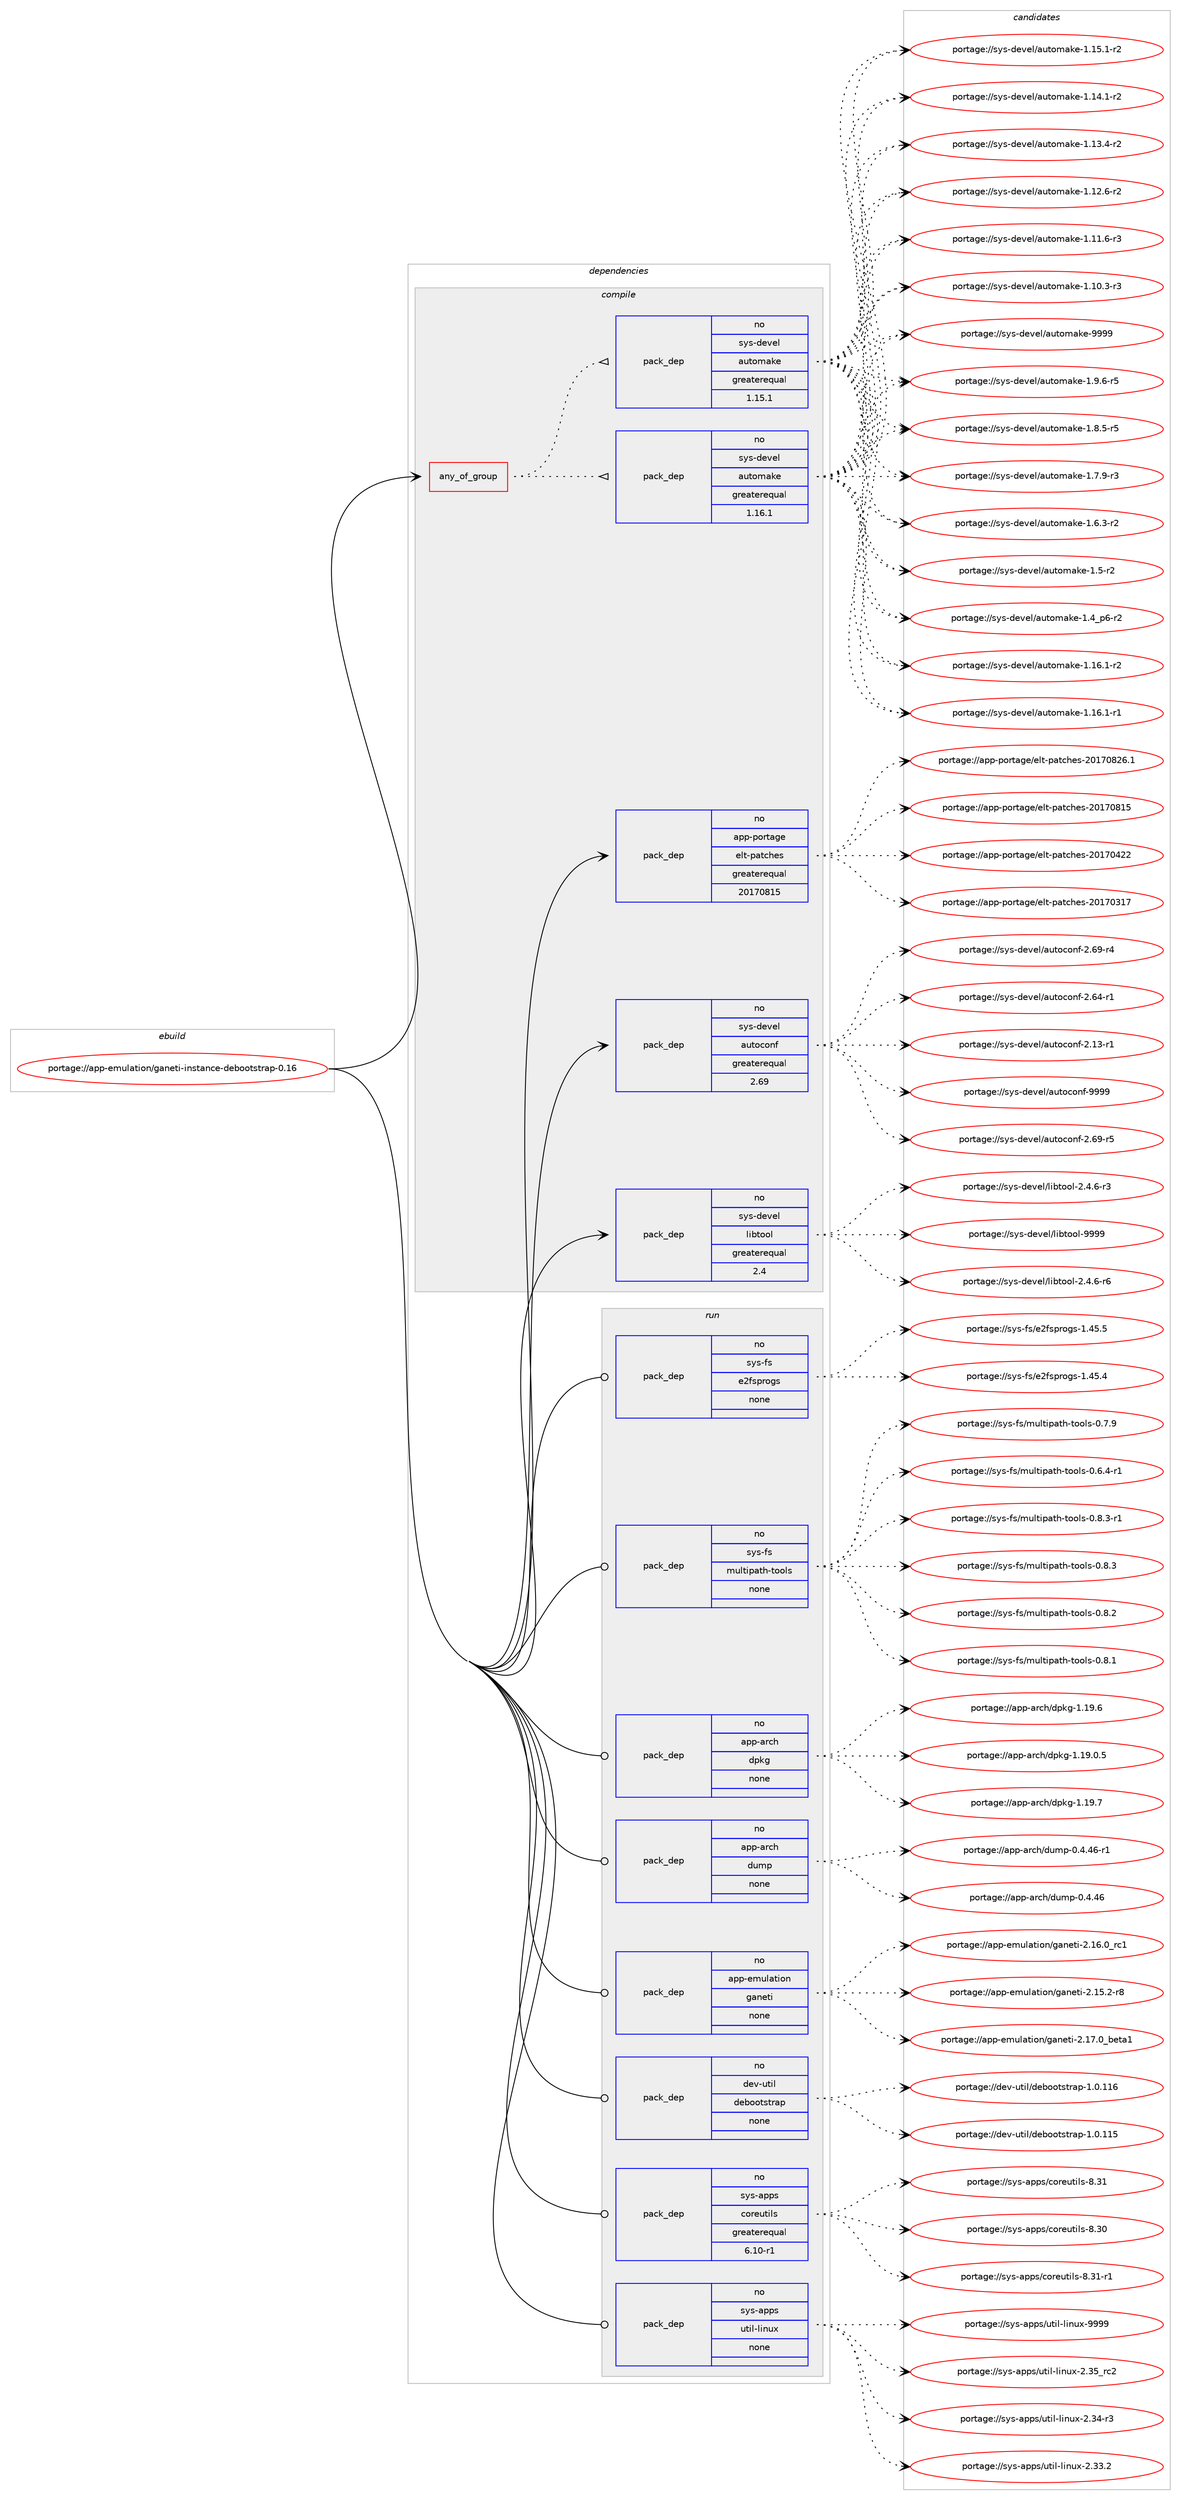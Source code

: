 digraph prolog {

# *************
# Graph options
# *************

newrank=true;
concentrate=true;
compound=true;
graph [rankdir=LR,fontname=Helvetica,fontsize=10,ranksep=1.5];#, ranksep=2.5, nodesep=0.2];
edge  [arrowhead=vee];
node  [fontname=Helvetica,fontsize=10];

# **********
# The ebuild
# **********

subgraph cluster_leftcol {
color=gray;
label=<<i>ebuild</i>>;
id [label="portage://app-emulation/ganeti-instance-debootstrap-0.16", color=red, width=4, href="../app-emulation/ganeti-instance-debootstrap-0.16.svg"];
}

# ****************
# The dependencies
# ****************

subgraph cluster_midcol {
color=gray;
label=<<i>dependencies</i>>;
subgraph cluster_compile {
fillcolor="#eeeeee";
style=filled;
label=<<i>compile</i>>;
subgraph any8109 {
dependency629936 [label=<<TABLE BORDER="0" CELLBORDER="1" CELLSPACING="0" CELLPADDING="4"><TR><TD CELLPADDING="10">any_of_group</TD></TR></TABLE>>, shape=none, color=red];subgraph pack473127 {
dependency629937 [label=<<TABLE BORDER="0" CELLBORDER="1" CELLSPACING="0" CELLPADDING="4" WIDTH="220"><TR><TD ROWSPAN="6" CELLPADDING="30">pack_dep</TD></TR><TR><TD WIDTH="110">no</TD></TR><TR><TD>sys-devel</TD></TR><TR><TD>automake</TD></TR><TR><TD>greaterequal</TD></TR><TR><TD>1.16.1</TD></TR></TABLE>>, shape=none, color=blue];
}
dependency629936:e -> dependency629937:w [weight=20,style="dotted",arrowhead="oinv"];
subgraph pack473128 {
dependency629938 [label=<<TABLE BORDER="0" CELLBORDER="1" CELLSPACING="0" CELLPADDING="4" WIDTH="220"><TR><TD ROWSPAN="6" CELLPADDING="30">pack_dep</TD></TR><TR><TD WIDTH="110">no</TD></TR><TR><TD>sys-devel</TD></TR><TR><TD>automake</TD></TR><TR><TD>greaterequal</TD></TR><TR><TD>1.15.1</TD></TR></TABLE>>, shape=none, color=blue];
}
dependency629936:e -> dependency629938:w [weight=20,style="dotted",arrowhead="oinv"];
}
id:e -> dependency629936:w [weight=20,style="solid",arrowhead="vee"];
subgraph pack473129 {
dependency629939 [label=<<TABLE BORDER="0" CELLBORDER="1" CELLSPACING="0" CELLPADDING="4" WIDTH="220"><TR><TD ROWSPAN="6" CELLPADDING="30">pack_dep</TD></TR><TR><TD WIDTH="110">no</TD></TR><TR><TD>app-portage</TD></TR><TR><TD>elt-patches</TD></TR><TR><TD>greaterequal</TD></TR><TR><TD>20170815</TD></TR></TABLE>>, shape=none, color=blue];
}
id:e -> dependency629939:w [weight=20,style="solid",arrowhead="vee"];
subgraph pack473130 {
dependency629940 [label=<<TABLE BORDER="0" CELLBORDER="1" CELLSPACING="0" CELLPADDING="4" WIDTH="220"><TR><TD ROWSPAN="6" CELLPADDING="30">pack_dep</TD></TR><TR><TD WIDTH="110">no</TD></TR><TR><TD>sys-devel</TD></TR><TR><TD>autoconf</TD></TR><TR><TD>greaterequal</TD></TR><TR><TD>2.69</TD></TR></TABLE>>, shape=none, color=blue];
}
id:e -> dependency629940:w [weight=20,style="solid",arrowhead="vee"];
subgraph pack473131 {
dependency629941 [label=<<TABLE BORDER="0" CELLBORDER="1" CELLSPACING="0" CELLPADDING="4" WIDTH="220"><TR><TD ROWSPAN="6" CELLPADDING="30">pack_dep</TD></TR><TR><TD WIDTH="110">no</TD></TR><TR><TD>sys-devel</TD></TR><TR><TD>libtool</TD></TR><TR><TD>greaterequal</TD></TR><TR><TD>2.4</TD></TR></TABLE>>, shape=none, color=blue];
}
id:e -> dependency629941:w [weight=20,style="solid",arrowhead="vee"];
}
subgraph cluster_compileandrun {
fillcolor="#eeeeee";
style=filled;
label=<<i>compile and run</i>>;
}
subgraph cluster_run {
fillcolor="#eeeeee";
style=filled;
label=<<i>run</i>>;
subgraph pack473132 {
dependency629942 [label=<<TABLE BORDER="0" CELLBORDER="1" CELLSPACING="0" CELLPADDING="4" WIDTH="220"><TR><TD ROWSPAN="6" CELLPADDING="30">pack_dep</TD></TR><TR><TD WIDTH="110">no</TD></TR><TR><TD>app-arch</TD></TR><TR><TD>dpkg</TD></TR><TR><TD>none</TD></TR><TR><TD></TD></TR></TABLE>>, shape=none, color=blue];
}
id:e -> dependency629942:w [weight=20,style="solid",arrowhead="odot"];
subgraph pack473133 {
dependency629943 [label=<<TABLE BORDER="0" CELLBORDER="1" CELLSPACING="0" CELLPADDING="4" WIDTH="220"><TR><TD ROWSPAN="6" CELLPADDING="30">pack_dep</TD></TR><TR><TD WIDTH="110">no</TD></TR><TR><TD>app-arch</TD></TR><TR><TD>dump</TD></TR><TR><TD>none</TD></TR><TR><TD></TD></TR></TABLE>>, shape=none, color=blue];
}
id:e -> dependency629943:w [weight=20,style="solid",arrowhead="odot"];
subgraph pack473134 {
dependency629944 [label=<<TABLE BORDER="0" CELLBORDER="1" CELLSPACING="0" CELLPADDING="4" WIDTH="220"><TR><TD ROWSPAN="6" CELLPADDING="30">pack_dep</TD></TR><TR><TD WIDTH="110">no</TD></TR><TR><TD>app-emulation</TD></TR><TR><TD>ganeti</TD></TR><TR><TD>none</TD></TR><TR><TD></TD></TR></TABLE>>, shape=none, color=blue];
}
id:e -> dependency629944:w [weight=20,style="solid",arrowhead="odot"];
subgraph pack473135 {
dependency629945 [label=<<TABLE BORDER="0" CELLBORDER="1" CELLSPACING="0" CELLPADDING="4" WIDTH="220"><TR><TD ROWSPAN="6" CELLPADDING="30">pack_dep</TD></TR><TR><TD WIDTH="110">no</TD></TR><TR><TD>dev-util</TD></TR><TR><TD>debootstrap</TD></TR><TR><TD>none</TD></TR><TR><TD></TD></TR></TABLE>>, shape=none, color=blue];
}
id:e -> dependency629945:w [weight=20,style="solid",arrowhead="odot"];
subgraph pack473136 {
dependency629946 [label=<<TABLE BORDER="0" CELLBORDER="1" CELLSPACING="0" CELLPADDING="4" WIDTH="220"><TR><TD ROWSPAN="6" CELLPADDING="30">pack_dep</TD></TR><TR><TD WIDTH="110">no</TD></TR><TR><TD>sys-apps</TD></TR><TR><TD>coreutils</TD></TR><TR><TD>greaterequal</TD></TR><TR><TD>6.10-r1</TD></TR></TABLE>>, shape=none, color=blue];
}
id:e -> dependency629946:w [weight=20,style="solid",arrowhead="odot"];
subgraph pack473137 {
dependency629947 [label=<<TABLE BORDER="0" CELLBORDER="1" CELLSPACING="0" CELLPADDING="4" WIDTH="220"><TR><TD ROWSPAN="6" CELLPADDING="30">pack_dep</TD></TR><TR><TD WIDTH="110">no</TD></TR><TR><TD>sys-apps</TD></TR><TR><TD>util-linux</TD></TR><TR><TD>none</TD></TR><TR><TD></TD></TR></TABLE>>, shape=none, color=blue];
}
id:e -> dependency629947:w [weight=20,style="solid",arrowhead="odot"];
subgraph pack473138 {
dependency629948 [label=<<TABLE BORDER="0" CELLBORDER="1" CELLSPACING="0" CELLPADDING="4" WIDTH="220"><TR><TD ROWSPAN="6" CELLPADDING="30">pack_dep</TD></TR><TR><TD WIDTH="110">no</TD></TR><TR><TD>sys-fs</TD></TR><TR><TD>e2fsprogs</TD></TR><TR><TD>none</TD></TR><TR><TD></TD></TR></TABLE>>, shape=none, color=blue];
}
id:e -> dependency629948:w [weight=20,style="solid",arrowhead="odot"];
subgraph pack473139 {
dependency629949 [label=<<TABLE BORDER="0" CELLBORDER="1" CELLSPACING="0" CELLPADDING="4" WIDTH="220"><TR><TD ROWSPAN="6" CELLPADDING="30">pack_dep</TD></TR><TR><TD WIDTH="110">no</TD></TR><TR><TD>sys-fs</TD></TR><TR><TD>multipath-tools</TD></TR><TR><TD>none</TD></TR><TR><TD></TD></TR></TABLE>>, shape=none, color=blue];
}
id:e -> dependency629949:w [weight=20,style="solid",arrowhead="odot"];
}
}

# **************
# The candidates
# **************

subgraph cluster_choices {
rank=same;
color=gray;
label=<<i>candidates</i>>;

subgraph choice473127 {
color=black;
nodesep=1;
choice115121115451001011181011084797117116111109971071014557575757 [label="portage://sys-devel/automake-9999", color=red, width=4,href="../sys-devel/automake-9999.svg"];
choice115121115451001011181011084797117116111109971071014549465746544511453 [label="portage://sys-devel/automake-1.9.6-r5", color=red, width=4,href="../sys-devel/automake-1.9.6-r5.svg"];
choice115121115451001011181011084797117116111109971071014549465646534511453 [label="portage://sys-devel/automake-1.8.5-r5", color=red, width=4,href="../sys-devel/automake-1.8.5-r5.svg"];
choice115121115451001011181011084797117116111109971071014549465546574511451 [label="portage://sys-devel/automake-1.7.9-r3", color=red, width=4,href="../sys-devel/automake-1.7.9-r3.svg"];
choice115121115451001011181011084797117116111109971071014549465446514511450 [label="portage://sys-devel/automake-1.6.3-r2", color=red, width=4,href="../sys-devel/automake-1.6.3-r2.svg"];
choice11512111545100101118101108479711711611110997107101454946534511450 [label="portage://sys-devel/automake-1.5-r2", color=red, width=4,href="../sys-devel/automake-1.5-r2.svg"];
choice115121115451001011181011084797117116111109971071014549465295112544511450 [label="portage://sys-devel/automake-1.4_p6-r2", color=red, width=4,href="../sys-devel/automake-1.4_p6-r2.svg"];
choice11512111545100101118101108479711711611110997107101454946495446494511450 [label="portage://sys-devel/automake-1.16.1-r2", color=red, width=4,href="../sys-devel/automake-1.16.1-r2.svg"];
choice11512111545100101118101108479711711611110997107101454946495446494511449 [label="portage://sys-devel/automake-1.16.1-r1", color=red, width=4,href="../sys-devel/automake-1.16.1-r1.svg"];
choice11512111545100101118101108479711711611110997107101454946495346494511450 [label="portage://sys-devel/automake-1.15.1-r2", color=red, width=4,href="../sys-devel/automake-1.15.1-r2.svg"];
choice11512111545100101118101108479711711611110997107101454946495246494511450 [label="portage://sys-devel/automake-1.14.1-r2", color=red, width=4,href="../sys-devel/automake-1.14.1-r2.svg"];
choice11512111545100101118101108479711711611110997107101454946495146524511450 [label="portage://sys-devel/automake-1.13.4-r2", color=red, width=4,href="../sys-devel/automake-1.13.4-r2.svg"];
choice11512111545100101118101108479711711611110997107101454946495046544511450 [label="portage://sys-devel/automake-1.12.6-r2", color=red, width=4,href="../sys-devel/automake-1.12.6-r2.svg"];
choice11512111545100101118101108479711711611110997107101454946494946544511451 [label="portage://sys-devel/automake-1.11.6-r3", color=red, width=4,href="../sys-devel/automake-1.11.6-r3.svg"];
choice11512111545100101118101108479711711611110997107101454946494846514511451 [label="portage://sys-devel/automake-1.10.3-r3", color=red, width=4,href="../sys-devel/automake-1.10.3-r3.svg"];
dependency629937:e -> choice115121115451001011181011084797117116111109971071014557575757:w [style=dotted,weight="100"];
dependency629937:e -> choice115121115451001011181011084797117116111109971071014549465746544511453:w [style=dotted,weight="100"];
dependency629937:e -> choice115121115451001011181011084797117116111109971071014549465646534511453:w [style=dotted,weight="100"];
dependency629937:e -> choice115121115451001011181011084797117116111109971071014549465546574511451:w [style=dotted,weight="100"];
dependency629937:e -> choice115121115451001011181011084797117116111109971071014549465446514511450:w [style=dotted,weight="100"];
dependency629937:e -> choice11512111545100101118101108479711711611110997107101454946534511450:w [style=dotted,weight="100"];
dependency629937:e -> choice115121115451001011181011084797117116111109971071014549465295112544511450:w [style=dotted,weight="100"];
dependency629937:e -> choice11512111545100101118101108479711711611110997107101454946495446494511450:w [style=dotted,weight="100"];
dependency629937:e -> choice11512111545100101118101108479711711611110997107101454946495446494511449:w [style=dotted,weight="100"];
dependency629937:e -> choice11512111545100101118101108479711711611110997107101454946495346494511450:w [style=dotted,weight="100"];
dependency629937:e -> choice11512111545100101118101108479711711611110997107101454946495246494511450:w [style=dotted,weight="100"];
dependency629937:e -> choice11512111545100101118101108479711711611110997107101454946495146524511450:w [style=dotted,weight="100"];
dependency629937:e -> choice11512111545100101118101108479711711611110997107101454946495046544511450:w [style=dotted,weight="100"];
dependency629937:e -> choice11512111545100101118101108479711711611110997107101454946494946544511451:w [style=dotted,weight="100"];
dependency629937:e -> choice11512111545100101118101108479711711611110997107101454946494846514511451:w [style=dotted,weight="100"];
}
subgraph choice473128 {
color=black;
nodesep=1;
choice115121115451001011181011084797117116111109971071014557575757 [label="portage://sys-devel/automake-9999", color=red, width=4,href="../sys-devel/automake-9999.svg"];
choice115121115451001011181011084797117116111109971071014549465746544511453 [label="portage://sys-devel/automake-1.9.6-r5", color=red, width=4,href="../sys-devel/automake-1.9.6-r5.svg"];
choice115121115451001011181011084797117116111109971071014549465646534511453 [label="portage://sys-devel/automake-1.8.5-r5", color=red, width=4,href="../sys-devel/automake-1.8.5-r5.svg"];
choice115121115451001011181011084797117116111109971071014549465546574511451 [label="portage://sys-devel/automake-1.7.9-r3", color=red, width=4,href="../sys-devel/automake-1.7.9-r3.svg"];
choice115121115451001011181011084797117116111109971071014549465446514511450 [label="portage://sys-devel/automake-1.6.3-r2", color=red, width=4,href="../sys-devel/automake-1.6.3-r2.svg"];
choice11512111545100101118101108479711711611110997107101454946534511450 [label="portage://sys-devel/automake-1.5-r2", color=red, width=4,href="../sys-devel/automake-1.5-r2.svg"];
choice115121115451001011181011084797117116111109971071014549465295112544511450 [label="portage://sys-devel/automake-1.4_p6-r2", color=red, width=4,href="../sys-devel/automake-1.4_p6-r2.svg"];
choice11512111545100101118101108479711711611110997107101454946495446494511450 [label="portage://sys-devel/automake-1.16.1-r2", color=red, width=4,href="../sys-devel/automake-1.16.1-r2.svg"];
choice11512111545100101118101108479711711611110997107101454946495446494511449 [label="portage://sys-devel/automake-1.16.1-r1", color=red, width=4,href="../sys-devel/automake-1.16.1-r1.svg"];
choice11512111545100101118101108479711711611110997107101454946495346494511450 [label="portage://sys-devel/automake-1.15.1-r2", color=red, width=4,href="../sys-devel/automake-1.15.1-r2.svg"];
choice11512111545100101118101108479711711611110997107101454946495246494511450 [label="portage://sys-devel/automake-1.14.1-r2", color=red, width=4,href="../sys-devel/automake-1.14.1-r2.svg"];
choice11512111545100101118101108479711711611110997107101454946495146524511450 [label="portage://sys-devel/automake-1.13.4-r2", color=red, width=4,href="../sys-devel/automake-1.13.4-r2.svg"];
choice11512111545100101118101108479711711611110997107101454946495046544511450 [label="portage://sys-devel/automake-1.12.6-r2", color=red, width=4,href="../sys-devel/automake-1.12.6-r2.svg"];
choice11512111545100101118101108479711711611110997107101454946494946544511451 [label="portage://sys-devel/automake-1.11.6-r3", color=red, width=4,href="../sys-devel/automake-1.11.6-r3.svg"];
choice11512111545100101118101108479711711611110997107101454946494846514511451 [label="portage://sys-devel/automake-1.10.3-r3", color=red, width=4,href="../sys-devel/automake-1.10.3-r3.svg"];
dependency629938:e -> choice115121115451001011181011084797117116111109971071014557575757:w [style=dotted,weight="100"];
dependency629938:e -> choice115121115451001011181011084797117116111109971071014549465746544511453:w [style=dotted,weight="100"];
dependency629938:e -> choice115121115451001011181011084797117116111109971071014549465646534511453:w [style=dotted,weight="100"];
dependency629938:e -> choice115121115451001011181011084797117116111109971071014549465546574511451:w [style=dotted,weight="100"];
dependency629938:e -> choice115121115451001011181011084797117116111109971071014549465446514511450:w [style=dotted,weight="100"];
dependency629938:e -> choice11512111545100101118101108479711711611110997107101454946534511450:w [style=dotted,weight="100"];
dependency629938:e -> choice115121115451001011181011084797117116111109971071014549465295112544511450:w [style=dotted,weight="100"];
dependency629938:e -> choice11512111545100101118101108479711711611110997107101454946495446494511450:w [style=dotted,weight="100"];
dependency629938:e -> choice11512111545100101118101108479711711611110997107101454946495446494511449:w [style=dotted,weight="100"];
dependency629938:e -> choice11512111545100101118101108479711711611110997107101454946495346494511450:w [style=dotted,weight="100"];
dependency629938:e -> choice11512111545100101118101108479711711611110997107101454946495246494511450:w [style=dotted,weight="100"];
dependency629938:e -> choice11512111545100101118101108479711711611110997107101454946495146524511450:w [style=dotted,weight="100"];
dependency629938:e -> choice11512111545100101118101108479711711611110997107101454946495046544511450:w [style=dotted,weight="100"];
dependency629938:e -> choice11512111545100101118101108479711711611110997107101454946494946544511451:w [style=dotted,weight="100"];
dependency629938:e -> choice11512111545100101118101108479711711611110997107101454946494846514511451:w [style=dotted,weight="100"];
}
subgraph choice473129 {
color=black;
nodesep=1;
choice971121124511211111411697103101471011081164511297116991041011154550484955485650544649 [label="portage://app-portage/elt-patches-20170826.1", color=red, width=4,href="../app-portage/elt-patches-20170826.1.svg"];
choice97112112451121111141169710310147101108116451129711699104101115455048495548564953 [label="portage://app-portage/elt-patches-20170815", color=red, width=4,href="../app-portage/elt-patches-20170815.svg"];
choice97112112451121111141169710310147101108116451129711699104101115455048495548525050 [label="portage://app-portage/elt-patches-20170422", color=red, width=4,href="../app-portage/elt-patches-20170422.svg"];
choice97112112451121111141169710310147101108116451129711699104101115455048495548514955 [label="portage://app-portage/elt-patches-20170317", color=red, width=4,href="../app-portage/elt-patches-20170317.svg"];
dependency629939:e -> choice971121124511211111411697103101471011081164511297116991041011154550484955485650544649:w [style=dotted,weight="100"];
dependency629939:e -> choice97112112451121111141169710310147101108116451129711699104101115455048495548564953:w [style=dotted,weight="100"];
dependency629939:e -> choice97112112451121111141169710310147101108116451129711699104101115455048495548525050:w [style=dotted,weight="100"];
dependency629939:e -> choice97112112451121111141169710310147101108116451129711699104101115455048495548514955:w [style=dotted,weight="100"];
}
subgraph choice473130 {
color=black;
nodesep=1;
choice115121115451001011181011084797117116111991111101024557575757 [label="portage://sys-devel/autoconf-9999", color=red, width=4,href="../sys-devel/autoconf-9999.svg"];
choice1151211154510010111810110847971171161119911111010245504654574511453 [label="portage://sys-devel/autoconf-2.69-r5", color=red, width=4,href="../sys-devel/autoconf-2.69-r5.svg"];
choice1151211154510010111810110847971171161119911111010245504654574511452 [label="portage://sys-devel/autoconf-2.69-r4", color=red, width=4,href="../sys-devel/autoconf-2.69-r4.svg"];
choice1151211154510010111810110847971171161119911111010245504654524511449 [label="portage://sys-devel/autoconf-2.64-r1", color=red, width=4,href="../sys-devel/autoconf-2.64-r1.svg"];
choice1151211154510010111810110847971171161119911111010245504649514511449 [label="portage://sys-devel/autoconf-2.13-r1", color=red, width=4,href="../sys-devel/autoconf-2.13-r1.svg"];
dependency629940:e -> choice115121115451001011181011084797117116111991111101024557575757:w [style=dotted,weight="100"];
dependency629940:e -> choice1151211154510010111810110847971171161119911111010245504654574511453:w [style=dotted,weight="100"];
dependency629940:e -> choice1151211154510010111810110847971171161119911111010245504654574511452:w [style=dotted,weight="100"];
dependency629940:e -> choice1151211154510010111810110847971171161119911111010245504654524511449:w [style=dotted,weight="100"];
dependency629940:e -> choice1151211154510010111810110847971171161119911111010245504649514511449:w [style=dotted,weight="100"];
}
subgraph choice473131 {
color=black;
nodesep=1;
choice1151211154510010111810110847108105981161111111084557575757 [label="portage://sys-devel/libtool-9999", color=red, width=4,href="../sys-devel/libtool-9999.svg"];
choice1151211154510010111810110847108105981161111111084550465246544511454 [label="portage://sys-devel/libtool-2.4.6-r6", color=red, width=4,href="../sys-devel/libtool-2.4.6-r6.svg"];
choice1151211154510010111810110847108105981161111111084550465246544511451 [label="portage://sys-devel/libtool-2.4.6-r3", color=red, width=4,href="../sys-devel/libtool-2.4.6-r3.svg"];
dependency629941:e -> choice1151211154510010111810110847108105981161111111084557575757:w [style=dotted,weight="100"];
dependency629941:e -> choice1151211154510010111810110847108105981161111111084550465246544511454:w [style=dotted,weight="100"];
dependency629941:e -> choice1151211154510010111810110847108105981161111111084550465246544511451:w [style=dotted,weight="100"];
}
subgraph choice473132 {
color=black;
nodesep=1;
choice971121124597114991044710011210710345494649574655 [label="portage://app-arch/dpkg-1.19.7", color=red, width=4,href="../app-arch/dpkg-1.19.7.svg"];
choice971121124597114991044710011210710345494649574654 [label="portage://app-arch/dpkg-1.19.6", color=red, width=4,href="../app-arch/dpkg-1.19.6.svg"];
choice9711211245971149910447100112107103454946495746484653 [label="portage://app-arch/dpkg-1.19.0.5", color=red, width=4,href="../app-arch/dpkg-1.19.0.5.svg"];
dependency629942:e -> choice971121124597114991044710011210710345494649574655:w [style=dotted,weight="100"];
dependency629942:e -> choice971121124597114991044710011210710345494649574654:w [style=dotted,weight="100"];
dependency629942:e -> choice9711211245971149910447100112107103454946495746484653:w [style=dotted,weight="100"];
}
subgraph choice473133 {
color=black;
nodesep=1;
choice9711211245971149910447100117109112454846524652544511449 [label="portage://app-arch/dump-0.4.46-r1", color=red, width=4,href="../app-arch/dump-0.4.46-r1.svg"];
choice971121124597114991044710011710911245484652465254 [label="portage://app-arch/dump-0.4.46", color=red, width=4,href="../app-arch/dump-0.4.46.svg"];
dependency629943:e -> choice9711211245971149910447100117109112454846524652544511449:w [style=dotted,weight="100"];
dependency629943:e -> choice971121124597114991044710011710911245484652465254:w [style=dotted,weight="100"];
}
subgraph choice473134 {
color=black;
nodesep=1;
choice97112112451011091171089711610511111047103971101011161054550464955464895981011169749 [label="portage://app-emulation/ganeti-2.17.0_beta1", color=red, width=4,href="../app-emulation/ganeti-2.17.0_beta1.svg"];
choice971121124510110911710897116105111110471039711010111610545504649544648951149949 [label="portage://app-emulation/ganeti-2.16.0_rc1", color=red, width=4,href="../app-emulation/ganeti-2.16.0_rc1.svg"];
choice9711211245101109117108971161051111104710397110101116105455046495346504511456 [label="portage://app-emulation/ganeti-2.15.2-r8", color=red, width=4,href="../app-emulation/ganeti-2.15.2-r8.svg"];
dependency629944:e -> choice97112112451011091171089711610511111047103971101011161054550464955464895981011169749:w [style=dotted,weight="100"];
dependency629944:e -> choice971121124510110911710897116105111110471039711010111610545504649544648951149949:w [style=dotted,weight="100"];
dependency629944:e -> choice9711211245101109117108971161051111104710397110101116105455046495346504511456:w [style=dotted,weight="100"];
}
subgraph choice473135 {
color=black;
nodesep=1;
choice100101118451171161051084710010198111111116115116114971124549464846494954 [label="portage://dev-util/debootstrap-1.0.116", color=red, width=4,href="../dev-util/debootstrap-1.0.116.svg"];
choice100101118451171161051084710010198111111116115116114971124549464846494953 [label="portage://dev-util/debootstrap-1.0.115", color=red, width=4,href="../dev-util/debootstrap-1.0.115.svg"];
dependency629945:e -> choice100101118451171161051084710010198111111116115116114971124549464846494954:w [style=dotted,weight="100"];
dependency629945:e -> choice100101118451171161051084710010198111111116115116114971124549464846494953:w [style=dotted,weight="100"];
}
subgraph choice473136 {
color=black;
nodesep=1;
choice1151211154597112112115479911111410111711610510811545564651494511449 [label="portage://sys-apps/coreutils-8.31-r1", color=red, width=4,href="../sys-apps/coreutils-8.31-r1.svg"];
choice115121115459711211211547991111141011171161051081154556465149 [label="portage://sys-apps/coreutils-8.31", color=red, width=4,href="../sys-apps/coreutils-8.31.svg"];
choice115121115459711211211547991111141011171161051081154556465148 [label="portage://sys-apps/coreutils-8.30", color=red, width=4,href="../sys-apps/coreutils-8.30.svg"];
dependency629946:e -> choice1151211154597112112115479911111410111711610510811545564651494511449:w [style=dotted,weight="100"];
dependency629946:e -> choice115121115459711211211547991111141011171161051081154556465149:w [style=dotted,weight="100"];
dependency629946:e -> choice115121115459711211211547991111141011171161051081154556465148:w [style=dotted,weight="100"];
}
subgraph choice473137 {
color=black;
nodesep=1;
choice115121115459711211211547117116105108451081051101171204557575757 [label="portage://sys-apps/util-linux-9999", color=red, width=4,href="../sys-apps/util-linux-9999.svg"];
choice115121115459711211211547117116105108451081051101171204550465153951149950 [label="portage://sys-apps/util-linux-2.35_rc2", color=red, width=4,href="../sys-apps/util-linux-2.35_rc2.svg"];
choice1151211154597112112115471171161051084510810511011712045504651524511451 [label="portage://sys-apps/util-linux-2.34-r3", color=red, width=4,href="../sys-apps/util-linux-2.34-r3.svg"];
choice1151211154597112112115471171161051084510810511011712045504651514650 [label="portage://sys-apps/util-linux-2.33.2", color=red, width=4,href="../sys-apps/util-linux-2.33.2.svg"];
dependency629947:e -> choice115121115459711211211547117116105108451081051101171204557575757:w [style=dotted,weight="100"];
dependency629947:e -> choice115121115459711211211547117116105108451081051101171204550465153951149950:w [style=dotted,weight="100"];
dependency629947:e -> choice1151211154597112112115471171161051084510810511011712045504651524511451:w [style=dotted,weight="100"];
dependency629947:e -> choice1151211154597112112115471171161051084510810511011712045504651514650:w [style=dotted,weight="100"];
}
subgraph choice473138 {
color=black;
nodesep=1;
choice11512111545102115471015010211511211411110311545494652534653 [label="portage://sys-fs/e2fsprogs-1.45.5", color=red, width=4,href="../sys-fs/e2fsprogs-1.45.5.svg"];
choice11512111545102115471015010211511211411110311545494652534652 [label="portage://sys-fs/e2fsprogs-1.45.4", color=red, width=4,href="../sys-fs/e2fsprogs-1.45.4.svg"];
dependency629948:e -> choice11512111545102115471015010211511211411110311545494652534653:w [style=dotted,weight="100"];
dependency629948:e -> choice11512111545102115471015010211511211411110311545494652534652:w [style=dotted,weight="100"];
}
subgraph choice473139 {
color=black;
nodesep=1;
choice115121115451021154710911710811610511297116104451161111111081154548465646514511449 [label="portage://sys-fs/multipath-tools-0.8.3-r1", color=red, width=4,href="../sys-fs/multipath-tools-0.8.3-r1.svg"];
choice11512111545102115471091171081161051129711610445116111111108115454846564651 [label="portage://sys-fs/multipath-tools-0.8.3", color=red, width=4,href="../sys-fs/multipath-tools-0.8.3.svg"];
choice11512111545102115471091171081161051129711610445116111111108115454846564650 [label="portage://sys-fs/multipath-tools-0.8.2", color=red, width=4,href="../sys-fs/multipath-tools-0.8.2.svg"];
choice11512111545102115471091171081161051129711610445116111111108115454846564649 [label="portage://sys-fs/multipath-tools-0.8.1", color=red, width=4,href="../sys-fs/multipath-tools-0.8.1.svg"];
choice11512111545102115471091171081161051129711610445116111111108115454846554657 [label="portage://sys-fs/multipath-tools-0.7.9", color=red, width=4,href="../sys-fs/multipath-tools-0.7.9.svg"];
choice115121115451021154710911710811610511297116104451161111111081154548465446524511449 [label="portage://sys-fs/multipath-tools-0.6.4-r1", color=red, width=4,href="../sys-fs/multipath-tools-0.6.4-r1.svg"];
dependency629949:e -> choice115121115451021154710911710811610511297116104451161111111081154548465646514511449:w [style=dotted,weight="100"];
dependency629949:e -> choice11512111545102115471091171081161051129711610445116111111108115454846564651:w [style=dotted,weight="100"];
dependency629949:e -> choice11512111545102115471091171081161051129711610445116111111108115454846564650:w [style=dotted,weight="100"];
dependency629949:e -> choice11512111545102115471091171081161051129711610445116111111108115454846564649:w [style=dotted,weight="100"];
dependency629949:e -> choice11512111545102115471091171081161051129711610445116111111108115454846554657:w [style=dotted,weight="100"];
dependency629949:e -> choice115121115451021154710911710811610511297116104451161111111081154548465446524511449:w [style=dotted,weight="100"];
}
}

}
